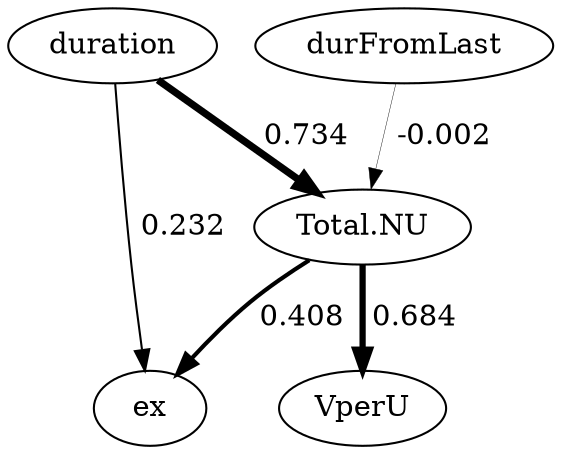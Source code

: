 digraph {
  "duration" ;
  "durFromLast" ;
  "ex" ;
  "Total.NU" ;
  "VperU" ;
  edge [dir=forward,label=" 0.232 ",style="setlinewidth(1)"] "duration" -> "ex" ;
  edge [dir=forward,label=" 0.734 ",style="setlinewidth(3.5)"] "duration" -> "Total.NU" ;
  edge [dir=forward,label=" -0.002 ",style="setlinewidth(0.2)"] "durFromLast" -> "Total.NU" ;
  edge [dir=forward,label=" 0.408 ",style="setlinewidth(2)"] "Total.NU" -> "ex" ;
  edge [dir=forward,label=" 0.684 ",style="setlinewidth(3)"] "Total.NU" -> "VperU" ;
}
